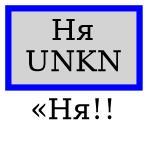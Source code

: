 digraph SENTENCE_4499 {
	graph [label="«Ня!!"]
	node [style=filled]
		1 [label="Ня
UNKN" color=blue fillcolor=lightgray penwidth=3 shape=box]
}